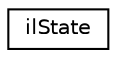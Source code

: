 digraph "Graphical Class Hierarchy"
{
  edge [fontname="Helvetica",fontsize="10",labelfontname="Helvetica",labelfontsize="10"];
  node [fontname="Helvetica",fontsize="10",shape=record];
  rankdir="LR";
  Node1 [label="ilState",height=0.2,width=0.4,color="black", fillcolor="white", style="filled",URL="$classil_state.html"];
}
